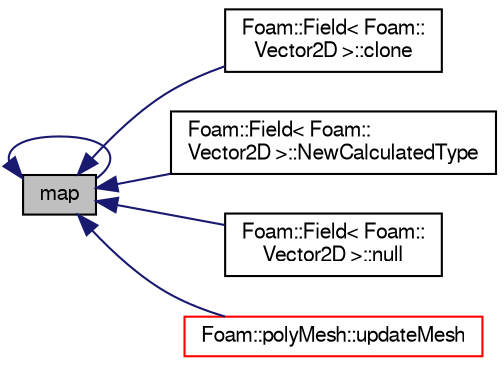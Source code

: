 digraph "map"
{
  bgcolor="transparent";
  edge [fontname="FreeSans",fontsize="10",labelfontname="FreeSans",labelfontsize="10"];
  node [fontname="FreeSans",fontsize="10",shape=record];
  rankdir="LR";
  Node62 [label="map",height=0.2,width=0.4,color="black", fillcolor="grey75", style="filled", fontcolor="black"];
  Node62 -> Node63 [dir="back",color="midnightblue",fontsize="10",style="solid",fontname="FreeSans"];
  Node63 [label="Foam::Field\< Foam::\lVector2D \>::clone",height=0.2,width=0.4,color="black",URL="$a26466.html#aadd9cddcddcdbe661c09a588c3f8496a",tooltip="Clone. "];
  Node62 -> Node62 [dir="back",color="midnightblue",fontsize="10",style="solid",fontname="FreeSans"];
  Node62 -> Node64 [dir="back",color="midnightblue",fontsize="10",style="solid",fontname="FreeSans"];
  Node64 [label="Foam::Field\< Foam::\lVector2D \>::NewCalculatedType",height=0.2,width=0.4,color="black",URL="$a26466.html#ae6bdf47436f49314cb0fc784144bf18f",tooltip="Return a pointer to a new calculatedFvPatchFieldField created on. "];
  Node62 -> Node65 [dir="back",color="midnightblue",fontsize="10",style="solid",fontname="FreeSans"];
  Node65 [label="Foam::Field\< Foam::\lVector2D \>::null",height=0.2,width=0.4,color="black",URL="$a26466.html#ae0b3a6fd625bba5be58a9219a6afac42",tooltip="Return a null field. "];
  Node62 -> Node66 [dir="back",color="midnightblue",fontsize="10",style="solid",fontname="FreeSans"];
  Node66 [label="Foam::polyMesh::updateMesh",height=0.2,width=0.4,color="red",URL="$a27410.html#a9c8cde0b192708d622d874f8cc2df66d",tooltip="Update the mesh corresponding to given map. "];
}
